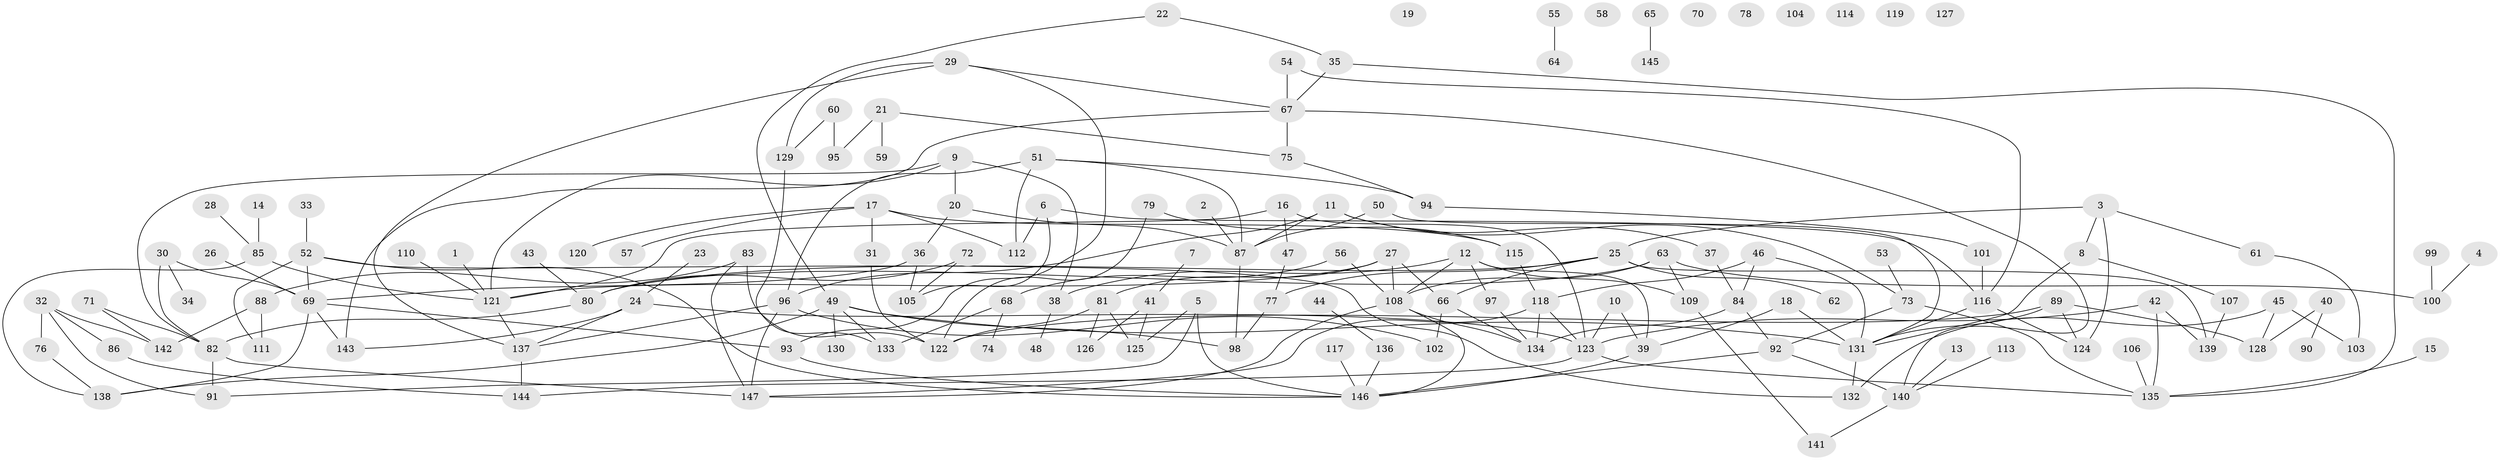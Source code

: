 // Generated by graph-tools (version 1.1) at 2025/13/03/09/25 04:13:09]
// undirected, 147 vertices, 206 edges
graph export_dot {
graph [start="1"]
  node [color=gray90,style=filled];
  1;
  2;
  3;
  4;
  5;
  6;
  7;
  8;
  9;
  10;
  11;
  12;
  13;
  14;
  15;
  16;
  17;
  18;
  19;
  20;
  21;
  22;
  23;
  24;
  25;
  26;
  27;
  28;
  29;
  30;
  31;
  32;
  33;
  34;
  35;
  36;
  37;
  38;
  39;
  40;
  41;
  42;
  43;
  44;
  45;
  46;
  47;
  48;
  49;
  50;
  51;
  52;
  53;
  54;
  55;
  56;
  57;
  58;
  59;
  60;
  61;
  62;
  63;
  64;
  65;
  66;
  67;
  68;
  69;
  70;
  71;
  72;
  73;
  74;
  75;
  76;
  77;
  78;
  79;
  80;
  81;
  82;
  83;
  84;
  85;
  86;
  87;
  88;
  89;
  90;
  91;
  92;
  93;
  94;
  95;
  96;
  97;
  98;
  99;
  100;
  101;
  102;
  103;
  104;
  105;
  106;
  107;
  108;
  109;
  110;
  111;
  112;
  113;
  114;
  115;
  116;
  117;
  118;
  119;
  120;
  121;
  122;
  123;
  124;
  125;
  126;
  127;
  128;
  129;
  130;
  131;
  132;
  133;
  134;
  135;
  136;
  137;
  138;
  139;
  140;
  141;
  142;
  143;
  144;
  145;
  146;
  147;
  1 -- 121;
  2 -- 87;
  3 -- 8;
  3 -- 25;
  3 -- 61;
  3 -- 124;
  4 -- 100;
  5 -- 91;
  5 -- 125;
  5 -- 146;
  6 -- 105;
  6 -- 112;
  6 -- 116;
  7 -- 41;
  8 -- 107;
  8 -- 131;
  9 -- 20;
  9 -- 38;
  9 -- 82;
  9 -- 121;
  10 -- 39;
  10 -- 123;
  11 -- 37;
  11 -- 73;
  11 -- 87;
  11 -- 96;
  12 -- 38;
  12 -- 39;
  12 -- 97;
  12 -- 108;
  12 -- 109;
  13 -- 140;
  14 -- 85;
  15 -- 135;
  16 -- 47;
  16 -- 121;
  16 -- 123;
  17 -- 31;
  17 -- 57;
  17 -- 112;
  17 -- 115;
  17 -- 120;
  18 -- 39;
  18 -- 131;
  20 -- 36;
  20 -- 87;
  21 -- 59;
  21 -- 75;
  21 -- 95;
  22 -- 35;
  22 -- 49;
  23 -- 24;
  24 -- 123;
  24 -- 137;
  24 -- 143;
  25 -- 62;
  25 -- 66;
  25 -- 77;
  25 -- 80;
  25 -- 139;
  26 -- 69;
  27 -- 66;
  27 -- 81;
  27 -- 108;
  27 -- 121;
  28 -- 85;
  29 -- 67;
  29 -- 93;
  29 -- 129;
  29 -- 137;
  30 -- 34;
  30 -- 69;
  30 -- 82;
  31 -- 122;
  32 -- 76;
  32 -- 86;
  32 -- 91;
  32 -- 142;
  33 -- 52;
  35 -- 67;
  35 -- 135;
  36 -- 69;
  36 -- 105;
  37 -- 84;
  38 -- 48;
  39 -- 146;
  40 -- 90;
  40 -- 128;
  41 -- 125;
  41 -- 126;
  42 -- 123;
  42 -- 135;
  42 -- 139;
  43 -- 80;
  44 -- 136;
  45 -- 103;
  45 -- 128;
  45 -- 132;
  46 -- 84;
  46 -- 118;
  46 -- 131;
  47 -- 77;
  49 -- 98;
  49 -- 130;
  49 -- 131;
  49 -- 133;
  49 -- 138;
  50 -- 87;
  50 -- 131;
  51 -- 87;
  51 -- 94;
  51 -- 96;
  51 -- 112;
  52 -- 69;
  52 -- 111;
  52 -- 132;
  52 -- 146;
  53 -- 73;
  54 -- 67;
  54 -- 116;
  55 -- 64;
  56 -- 68;
  56 -- 108;
  60 -- 95;
  60 -- 129;
  61 -- 103;
  63 -- 80;
  63 -- 100;
  63 -- 108;
  63 -- 109;
  65 -- 145;
  66 -- 102;
  66 -- 134;
  67 -- 75;
  67 -- 140;
  67 -- 143;
  68 -- 74;
  68 -- 133;
  69 -- 93;
  69 -- 138;
  69 -- 143;
  71 -- 82;
  71 -- 142;
  72 -- 80;
  72 -- 105;
  73 -- 92;
  73 -- 135;
  75 -- 94;
  76 -- 138;
  77 -- 98;
  79 -- 115;
  79 -- 122;
  80 -- 82;
  81 -- 122;
  81 -- 125;
  81 -- 126;
  82 -- 91;
  82 -- 147;
  83 -- 88;
  83 -- 122;
  83 -- 147;
  84 -- 92;
  84 -- 134;
  85 -- 121;
  85 -- 138;
  86 -- 144;
  87 -- 98;
  88 -- 111;
  88 -- 142;
  89 -- 122;
  89 -- 124;
  89 -- 128;
  89 -- 131;
  92 -- 140;
  92 -- 146;
  93 -- 146;
  94 -- 101;
  96 -- 102;
  96 -- 137;
  96 -- 147;
  97 -- 134;
  99 -- 100;
  101 -- 116;
  106 -- 135;
  107 -- 139;
  108 -- 134;
  108 -- 146;
  108 -- 147;
  109 -- 141;
  110 -- 121;
  113 -- 140;
  115 -- 118;
  116 -- 124;
  116 -- 131;
  117 -- 146;
  118 -- 123;
  118 -- 134;
  118 -- 147;
  121 -- 137;
  123 -- 135;
  123 -- 144;
  129 -- 133;
  131 -- 132;
  136 -- 146;
  137 -- 144;
  140 -- 141;
}
